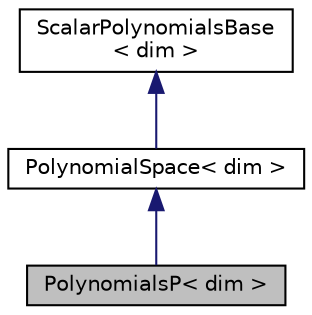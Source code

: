 digraph "PolynomialsP&lt; dim &gt;"
{
 // LATEX_PDF_SIZE
  edge [fontname="Helvetica",fontsize="10",labelfontname="Helvetica",labelfontsize="10"];
  node [fontname="Helvetica",fontsize="10",shape=record];
  Node1 [label="PolynomialsP\< dim \>",height=0.2,width=0.4,color="black", fillcolor="grey75", style="filled", fontcolor="black",tooltip=" "];
  Node2 -> Node1 [dir="back",color="midnightblue",fontsize="10",style="solid",fontname="Helvetica"];
  Node2 [label="PolynomialSpace\< dim \>",height=0.2,width=0.4,color="black", fillcolor="white", style="filled",URL="$classPolynomialSpace.html",tooltip=" "];
  Node3 -> Node2 [dir="back",color="midnightblue",fontsize="10",style="solid",fontname="Helvetica"];
  Node3 [label="ScalarPolynomialsBase\l\< dim \>",height=0.2,width=0.4,color="black", fillcolor="white", style="filled",URL="$classScalarPolynomialsBase_3_01dim_01_4.html",tooltip=" "];
}
